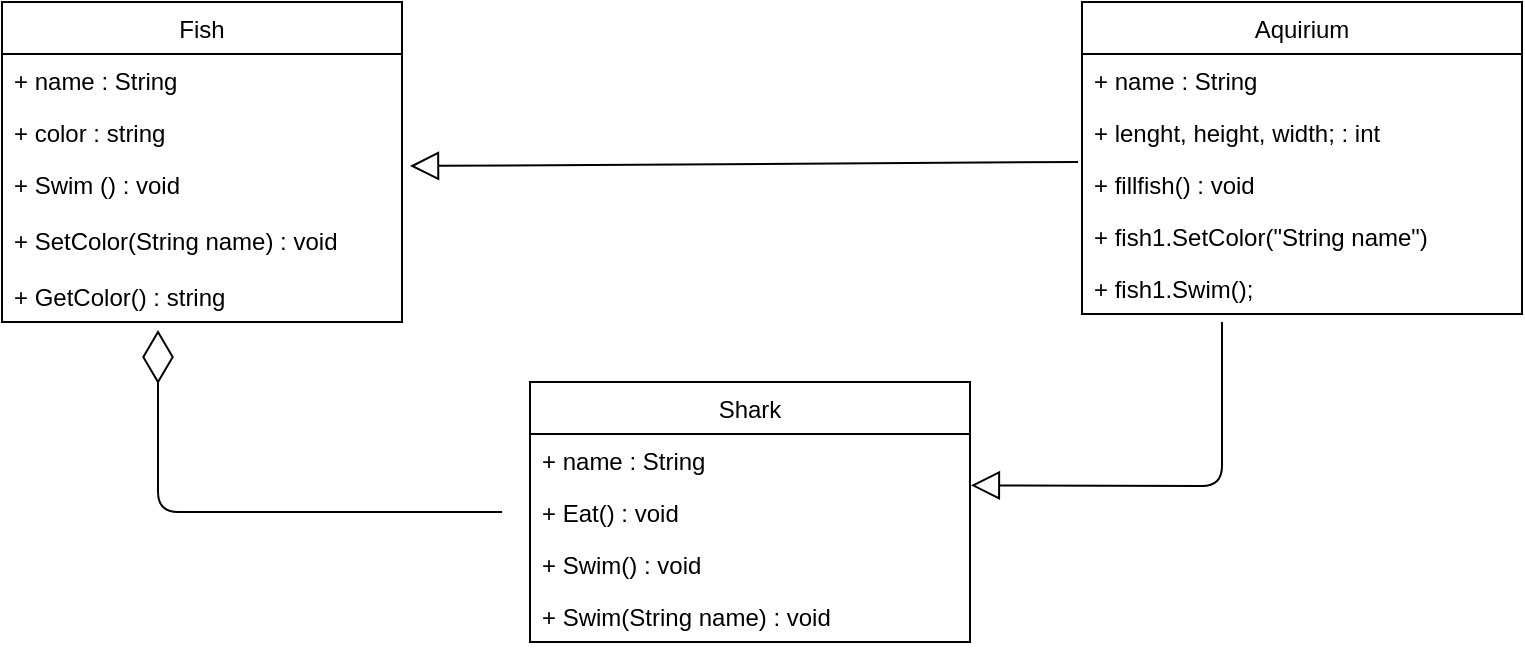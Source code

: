 <mxfile version="13.8.0" type="github">
  <diagram id="C5RBs43oDa-KdzZeNtuy" name="Page-1">
    <mxGraphModel dx="1021" dy="529" grid="1" gridSize="10" guides="1" tooltips="1" connect="1" arrows="1" fold="1" page="1" pageScale="1" pageWidth="827" pageHeight="1169" math="0" shadow="0">
      <root>
        <mxCell id="WIyWlLk6GJQsqaUBKTNV-0" />
        <mxCell id="WIyWlLk6GJQsqaUBKTNV-1" parent="WIyWlLk6GJQsqaUBKTNV-0" />
        <mxCell id="nWzBjT_Iz_LC6WhzbvBh-28" value="Aquirium" style="swimlane;fontStyle=0;childLayout=stackLayout;horizontal=1;startSize=26;fillColor=none;horizontalStack=0;resizeParent=1;resizeParentMax=0;resizeLast=0;collapsible=1;marginBottom=0;" vertex="1" parent="WIyWlLk6GJQsqaUBKTNV-1">
          <mxGeometry x="580" y="80" width="220" height="156" as="geometry" />
        </mxCell>
        <mxCell id="nWzBjT_Iz_LC6WhzbvBh-29" value="+ name : String" style="text;strokeColor=none;fillColor=none;align=left;verticalAlign=top;spacingLeft=4;spacingRight=4;overflow=hidden;rotatable=0;points=[[0,0.5],[1,0.5]];portConstraint=eastwest;" vertex="1" parent="nWzBjT_Iz_LC6WhzbvBh-28">
          <mxGeometry y="26" width="220" height="26" as="geometry" />
        </mxCell>
        <mxCell id="nWzBjT_Iz_LC6WhzbvBh-30" value="+ lenght, height, width; : int" style="text;strokeColor=none;fillColor=none;align=left;verticalAlign=top;spacingLeft=4;spacingRight=4;overflow=hidden;rotatable=0;points=[[0,0.5],[1,0.5]];portConstraint=eastwest;" vertex="1" parent="nWzBjT_Iz_LC6WhzbvBh-28">
          <mxGeometry y="52" width="220" height="26" as="geometry" />
        </mxCell>
        <mxCell id="nWzBjT_Iz_LC6WhzbvBh-31" value="+ fillfish() : void" style="text;strokeColor=none;fillColor=none;align=left;verticalAlign=top;spacingLeft=4;spacingRight=4;overflow=hidden;rotatable=0;points=[[0,0.5],[1,0.5]];portConstraint=eastwest;" vertex="1" parent="nWzBjT_Iz_LC6WhzbvBh-28">
          <mxGeometry y="78" width="220" height="26" as="geometry" />
        </mxCell>
        <mxCell id="nWzBjT_Iz_LC6WhzbvBh-32" value="+ fish1.SetColor(&quot;String name&quot;)" style="text;strokeColor=none;fillColor=none;align=left;verticalAlign=top;spacingLeft=4;spacingRight=4;overflow=hidden;rotatable=0;points=[[0,0.5],[1,0.5]];portConstraint=eastwest;" vertex="1" parent="nWzBjT_Iz_LC6WhzbvBh-28">
          <mxGeometry y="104" width="220" height="26" as="geometry" />
        </mxCell>
        <mxCell id="nWzBjT_Iz_LC6WhzbvBh-33" value="+ fish1.Swim();" style="text;strokeColor=none;fillColor=none;align=left;verticalAlign=top;spacingLeft=4;spacingRight=4;overflow=hidden;rotatable=0;points=[[0,0.5],[1,0.5]];portConstraint=eastwest;" vertex="1" parent="nWzBjT_Iz_LC6WhzbvBh-28">
          <mxGeometry y="130" width="220" height="26" as="geometry" />
        </mxCell>
        <mxCell id="nWzBjT_Iz_LC6WhzbvBh-0" value="Fish" style="swimlane;fontStyle=0;childLayout=stackLayout;horizontal=1;startSize=26;fillColor=none;horizontalStack=0;resizeParent=1;resizeParentMax=0;resizeLast=0;collapsible=1;marginBottom=0;" vertex="1" parent="WIyWlLk6GJQsqaUBKTNV-1">
          <mxGeometry x="40" y="80" width="200" height="160" as="geometry" />
        </mxCell>
        <mxCell id="nWzBjT_Iz_LC6WhzbvBh-1" value="+ name : String" style="text;strokeColor=none;fillColor=none;align=left;verticalAlign=top;spacingLeft=4;spacingRight=4;overflow=hidden;rotatable=0;points=[[0,0.5],[1,0.5]];portConstraint=eastwest;" vertex="1" parent="nWzBjT_Iz_LC6WhzbvBh-0">
          <mxGeometry y="26" width="200" height="26" as="geometry" />
        </mxCell>
        <mxCell id="nWzBjT_Iz_LC6WhzbvBh-2" value="+ color : string" style="text;strokeColor=none;fillColor=none;align=left;verticalAlign=top;spacingLeft=4;spacingRight=4;overflow=hidden;rotatable=0;points=[[0,0.5],[1,0.5]];portConstraint=eastwest;" vertex="1" parent="nWzBjT_Iz_LC6WhzbvBh-0">
          <mxGeometry y="52" width="200" height="26" as="geometry" />
        </mxCell>
        <mxCell id="nWzBjT_Iz_LC6WhzbvBh-3" value="+ Swim () : void&#xa;&#xa;+ SetColor(String name) : void&#xa;&#xa;+ GetColor() : string" style="text;strokeColor=none;fillColor=none;align=left;verticalAlign=top;spacingLeft=4;spacingRight=4;overflow=hidden;rotatable=0;points=[[0,0.5],[1,0.5]];portConstraint=eastwest;" vertex="1" parent="nWzBjT_Iz_LC6WhzbvBh-0">
          <mxGeometry y="78" width="200" height="82" as="geometry" />
        </mxCell>
        <mxCell id="nWzBjT_Iz_LC6WhzbvBh-21" value="Shark" style="swimlane;fontStyle=0;childLayout=stackLayout;horizontal=1;startSize=26;fillColor=none;horizontalStack=0;resizeParent=1;resizeParentMax=0;resizeLast=0;collapsible=1;marginBottom=0;" vertex="1" parent="WIyWlLk6GJQsqaUBKTNV-1">
          <mxGeometry x="304" y="270" width="220" height="130" as="geometry" />
        </mxCell>
        <mxCell id="nWzBjT_Iz_LC6WhzbvBh-22" value="+ name : String" style="text;strokeColor=none;fillColor=none;align=left;verticalAlign=top;spacingLeft=4;spacingRight=4;overflow=hidden;rotatable=0;points=[[0,0.5],[1,0.5]];portConstraint=eastwest;" vertex="1" parent="nWzBjT_Iz_LC6WhzbvBh-21">
          <mxGeometry y="26" width="220" height="26" as="geometry" />
        </mxCell>
        <mxCell id="nWzBjT_Iz_LC6WhzbvBh-23" value="+ Eat() : void" style="text;strokeColor=none;fillColor=none;align=left;verticalAlign=top;spacingLeft=4;spacingRight=4;overflow=hidden;rotatable=0;points=[[0,0.5],[1,0.5]];portConstraint=eastwest;" vertex="1" parent="nWzBjT_Iz_LC6WhzbvBh-21">
          <mxGeometry y="52" width="220" height="26" as="geometry" />
        </mxCell>
        <mxCell id="nWzBjT_Iz_LC6WhzbvBh-24" value="+ Swim() : void" style="text;strokeColor=none;fillColor=none;align=left;verticalAlign=top;spacingLeft=4;spacingRight=4;overflow=hidden;rotatable=0;points=[[0,0.5],[1,0.5]];portConstraint=eastwest;" vertex="1" parent="nWzBjT_Iz_LC6WhzbvBh-21">
          <mxGeometry y="78" width="220" height="26" as="geometry" />
        </mxCell>
        <mxCell id="nWzBjT_Iz_LC6WhzbvBh-26" value="+ Swim(String name) : void" style="text;strokeColor=none;fillColor=none;align=left;verticalAlign=top;spacingLeft=4;spacingRight=4;overflow=hidden;rotatable=0;points=[[0,0.5],[1,0.5]];portConstraint=eastwest;" vertex="1" parent="nWzBjT_Iz_LC6WhzbvBh-21">
          <mxGeometry y="104" width="220" height="26" as="geometry" />
        </mxCell>
        <mxCell id="nWzBjT_Iz_LC6WhzbvBh-35" value="" style="endArrow=diamondThin;endFill=0;endSize=24;html=1;entryX=0.39;entryY=1.049;entryDx=0;entryDy=0;entryPerimeter=0;" edge="1" parent="WIyWlLk6GJQsqaUBKTNV-1" target="nWzBjT_Iz_LC6WhzbvBh-3">
          <mxGeometry width="160" relative="1" as="geometry">
            <mxPoint x="290" y="335" as="sourcePoint" />
            <mxPoint x="160" y="244" as="targetPoint" />
            <Array as="points">
              <mxPoint x="118" y="335" />
            </Array>
          </mxGeometry>
        </mxCell>
        <mxCell id="nWzBjT_Iz_LC6WhzbvBh-36" value="" style="endArrow=block;endFill=0;endSize=12;html=1;exitX=-0.009;exitY=0.077;exitDx=0;exitDy=0;exitPerimeter=0;" edge="1" parent="WIyWlLk6GJQsqaUBKTNV-1" source="nWzBjT_Iz_LC6WhzbvBh-31">
          <mxGeometry width="160" relative="1" as="geometry">
            <mxPoint x="330" y="230" as="sourcePoint" />
            <mxPoint x="244" y="162" as="targetPoint" />
          </mxGeometry>
        </mxCell>
        <mxCell id="nWzBjT_Iz_LC6WhzbvBh-37" value="" style="endArrow=block;endFill=0;endSize=12;html=1;entryX=1.002;entryY=-0.013;entryDx=0;entryDy=0;entryPerimeter=0;" edge="1" parent="WIyWlLk6GJQsqaUBKTNV-1" target="nWzBjT_Iz_LC6WhzbvBh-23">
          <mxGeometry width="160" relative="1" as="geometry">
            <mxPoint x="650" y="240" as="sourcePoint" />
            <mxPoint x="235.98" y="301.998" as="targetPoint" />
            <Array as="points">
              <mxPoint x="650" y="322" />
            </Array>
          </mxGeometry>
        </mxCell>
      </root>
    </mxGraphModel>
  </diagram>
</mxfile>

